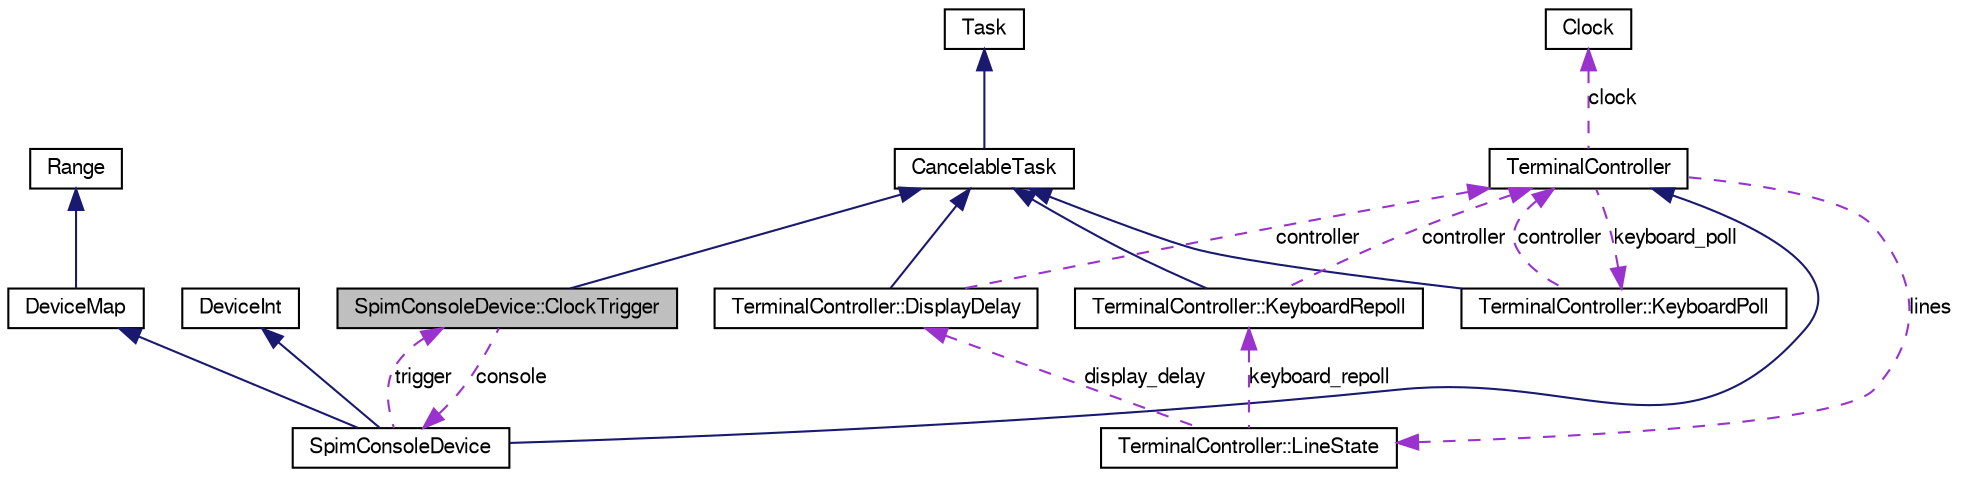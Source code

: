 digraph G
{
  edge [fontname="FreeSans",fontsize="10",labelfontname="FreeSans",labelfontsize="10"];
  node [fontname="FreeSans",fontsize="10",shape=record];
  Node1 [label="SpimConsoleDevice::ClockTrigger",height=0.2,width=0.4,color="black", fillcolor="grey75", style="filled" fontcolor="black"];
  Node2 -> Node1 [dir=back,color="midnightblue",fontsize="10",style="solid"];
  Node2 [label="CancelableTask",height=0.2,width=0.4,color="black", fillcolor="white", style="filled",URL="$classCancelableTask.html"];
  Node3 -> Node2 [dir=back,color="midnightblue",fontsize="10",style="solid"];
  Node3 [label="Task",height=0.2,width=0.4,color="black", fillcolor="white", style="filled",URL="$classTask.html"];
  Node4 -> Node1 [dir=back,color="darkorchid3",fontsize="10",style="dashed",label="console"];
  Node4 [label="SpimConsoleDevice",height=0.2,width=0.4,color="black", fillcolor="white", style="filled",URL="$classSpimConsoleDevice.html"];
  Node5 -> Node4 [dir=back,color="midnightblue",fontsize="10",style="solid"];
  Node5 [label="TerminalController",height=0.2,width=0.4,color="black", fillcolor="white", style="filled",URL="$classTerminalController.html"];
  Node6 -> Node5 [dir=back,color="darkorchid3",fontsize="10",style="dashed",label="keyboard_poll"];
  Node6 [label="TerminalController::KeyboardPoll",height=0.2,width=0.4,color="black", fillcolor="white", style="filled",URL="$classTerminalController_1_1KeyboardPoll.html"];
  Node2 -> Node6 [dir=back,color="midnightblue",fontsize="10",style="solid"];
  Node5 -> Node6 [dir=back,color="darkorchid3",fontsize="10",style="dashed",label="controller"];
  Node7 -> Node5 [dir=back,color="darkorchid3",fontsize="10",style="dashed",label="lines"];
  Node7 [label="TerminalController::LineState",height=0.2,width=0.4,color="black", fillcolor="white", style="filled",URL="$structTerminalController_1_1LineState.html"];
  Node8 -> Node7 [dir=back,color="darkorchid3",fontsize="10",style="dashed",label="keyboard_repoll"];
  Node8 [label="TerminalController::KeyboardRepoll",height=0.2,width=0.4,color="black", fillcolor="white", style="filled",URL="$classTerminalController_1_1KeyboardRepoll.html"];
  Node2 -> Node8 [dir=back,color="midnightblue",fontsize="10",style="solid"];
  Node5 -> Node8 [dir=back,color="darkorchid3",fontsize="10",style="dashed",label="controller"];
  Node9 -> Node7 [dir=back,color="darkorchid3",fontsize="10",style="dashed",label="display_delay"];
  Node9 [label="TerminalController::DisplayDelay",height=0.2,width=0.4,color="black", fillcolor="white", style="filled",URL="$classTerminalController_1_1DisplayDelay.html"];
  Node2 -> Node9 [dir=back,color="midnightblue",fontsize="10",style="solid"];
  Node5 -> Node9 [dir=back,color="darkorchid3",fontsize="10",style="dashed",label="controller"];
  Node10 -> Node5 [dir=back,color="darkorchid3",fontsize="10",style="dashed",label="clock"];
  Node10 [label="Clock",height=0.2,width=0.4,color="black", fillcolor="white", style="filled",URL="$classClock.html"];
  Node11 -> Node4 [dir=back,color="midnightblue",fontsize="10",style="solid"];
  Node11 [label="DeviceMap",height=0.2,width=0.4,color="black", fillcolor="white", style="filled",URL="$classDeviceMap.html"];
  Node12 -> Node11 [dir=back,color="midnightblue",fontsize="10",style="solid"];
  Node12 [label="Range",height=0.2,width=0.4,color="black", fillcolor="white", style="filled",URL="$classRange.html"];
  Node13 -> Node4 [dir=back,color="midnightblue",fontsize="10",style="solid"];
  Node13 [label="DeviceInt",height=0.2,width=0.4,color="black", fillcolor="white", style="filled",URL="$classDeviceInt.html"];
  Node1 -> Node4 [dir=back,color="darkorchid3",fontsize="10",style="dashed",label="trigger"];
}
